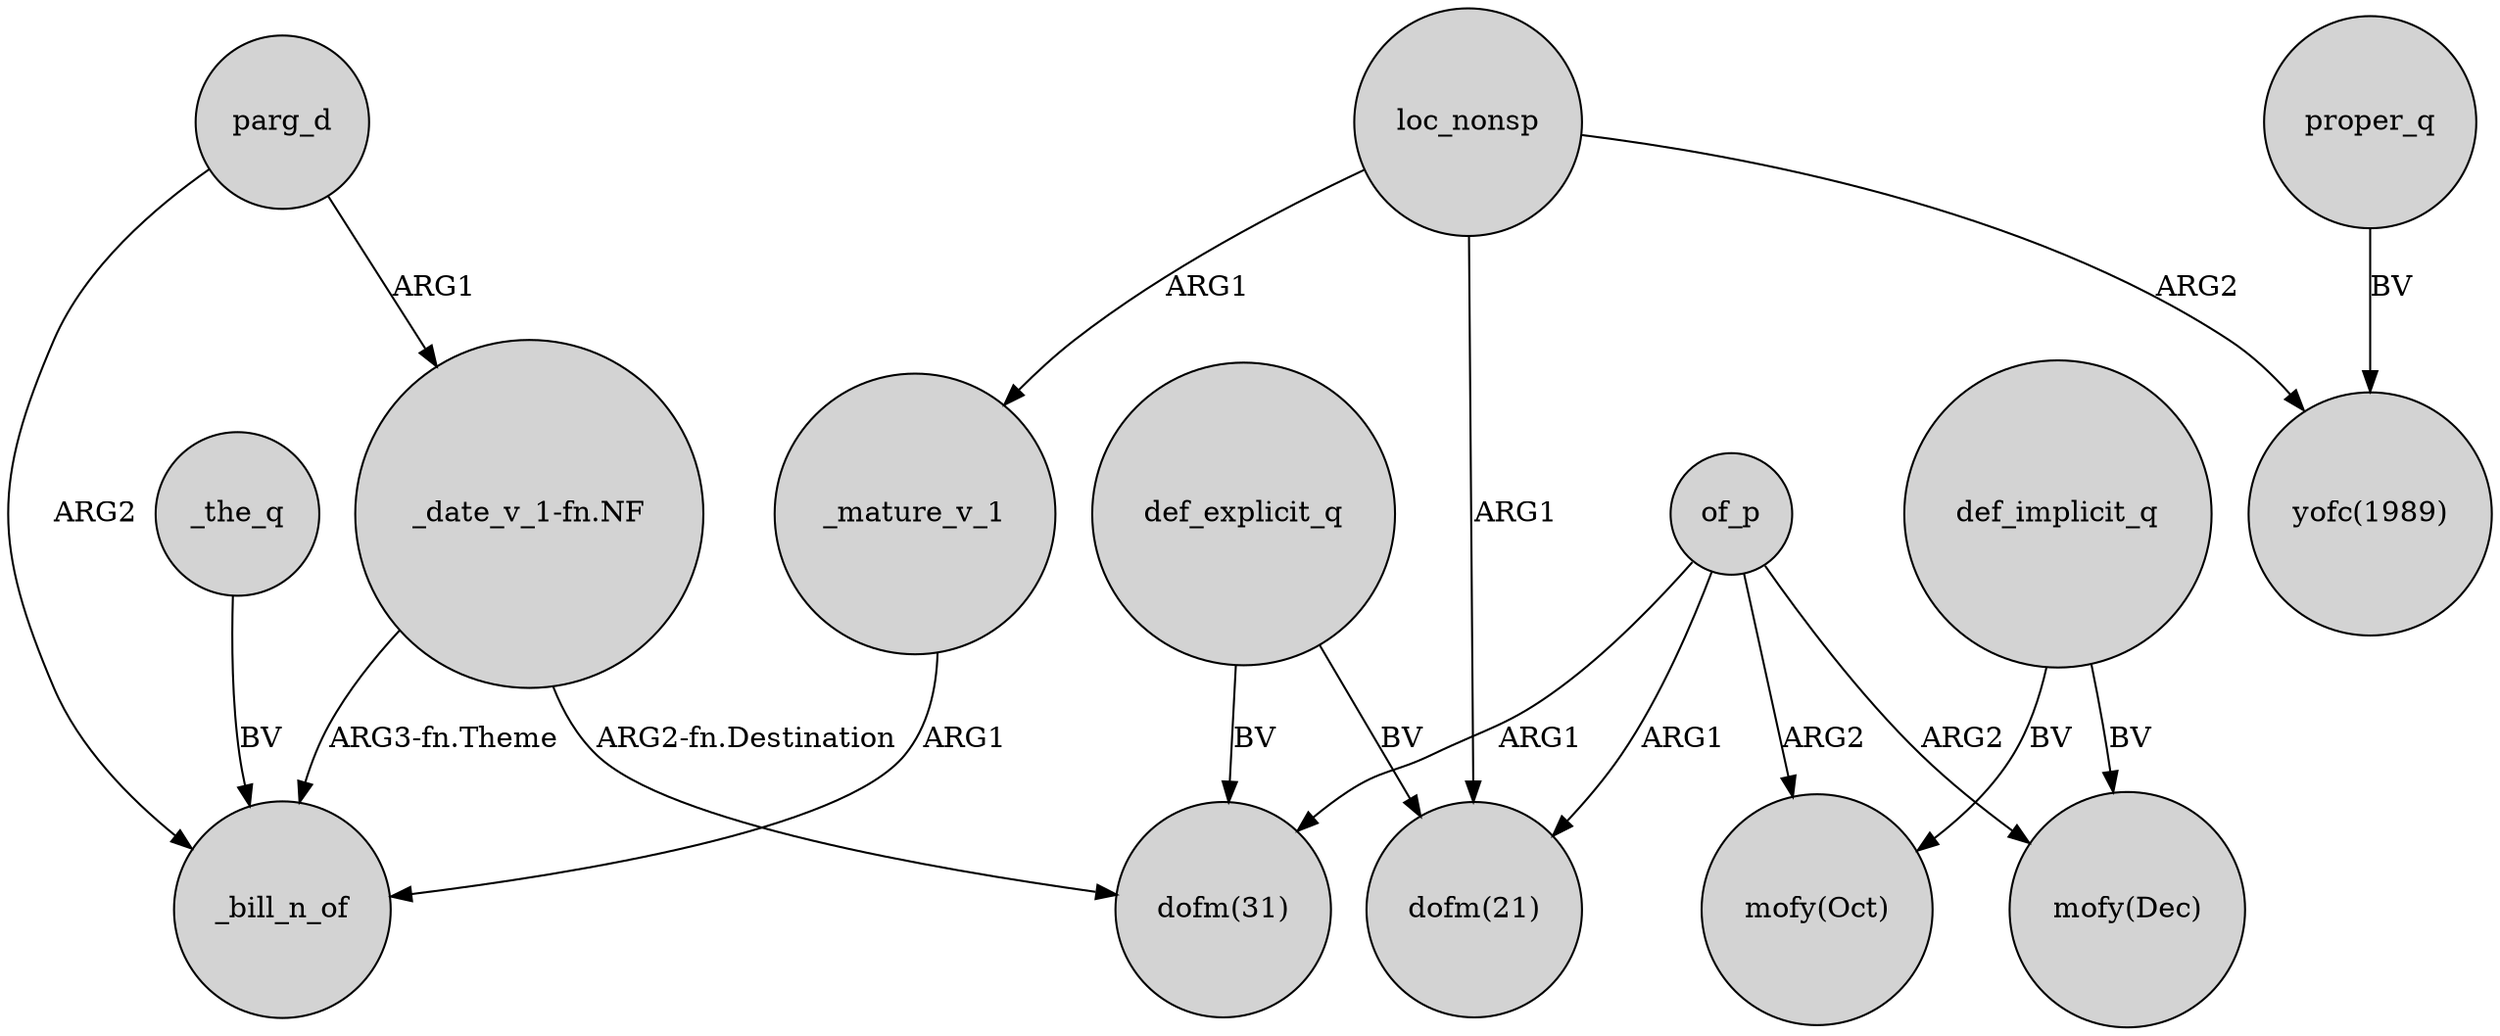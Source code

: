 digraph {
	node [shape=circle style=filled]
	parg_d -> "_date_v_1-fn.NF" [label=ARG1]
	_the_q -> _bill_n_of [label=BV]
	"_date_v_1-fn.NF" -> "dofm(31)" [label="ARG2-fn.Destination"]
	of_p -> "mofy(Oct)" [label=ARG2]
	"_date_v_1-fn.NF" -> _bill_n_of [label="ARG3-fn.Theme"]
	def_explicit_q -> "dofm(31)" [label=BV]
	def_implicit_q -> "mofy(Oct)" [label=BV]
	of_p -> "mofy(Dec)" [label=ARG2]
	_mature_v_1 -> _bill_n_of [label=ARG1]
	parg_d -> _bill_n_of [label=ARG2]
	of_p -> "dofm(31)" [label=ARG1]
	def_explicit_q -> "dofm(21)" [label=BV]
	of_p -> "dofm(21)" [label=ARG1]
	def_implicit_q -> "mofy(Dec)" [label=BV]
	proper_q -> "yofc(1989)" [label=BV]
	loc_nonsp -> "dofm(21)" [label=ARG1]
	loc_nonsp -> _mature_v_1 [label=ARG1]
	loc_nonsp -> "yofc(1989)" [label=ARG2]
}
